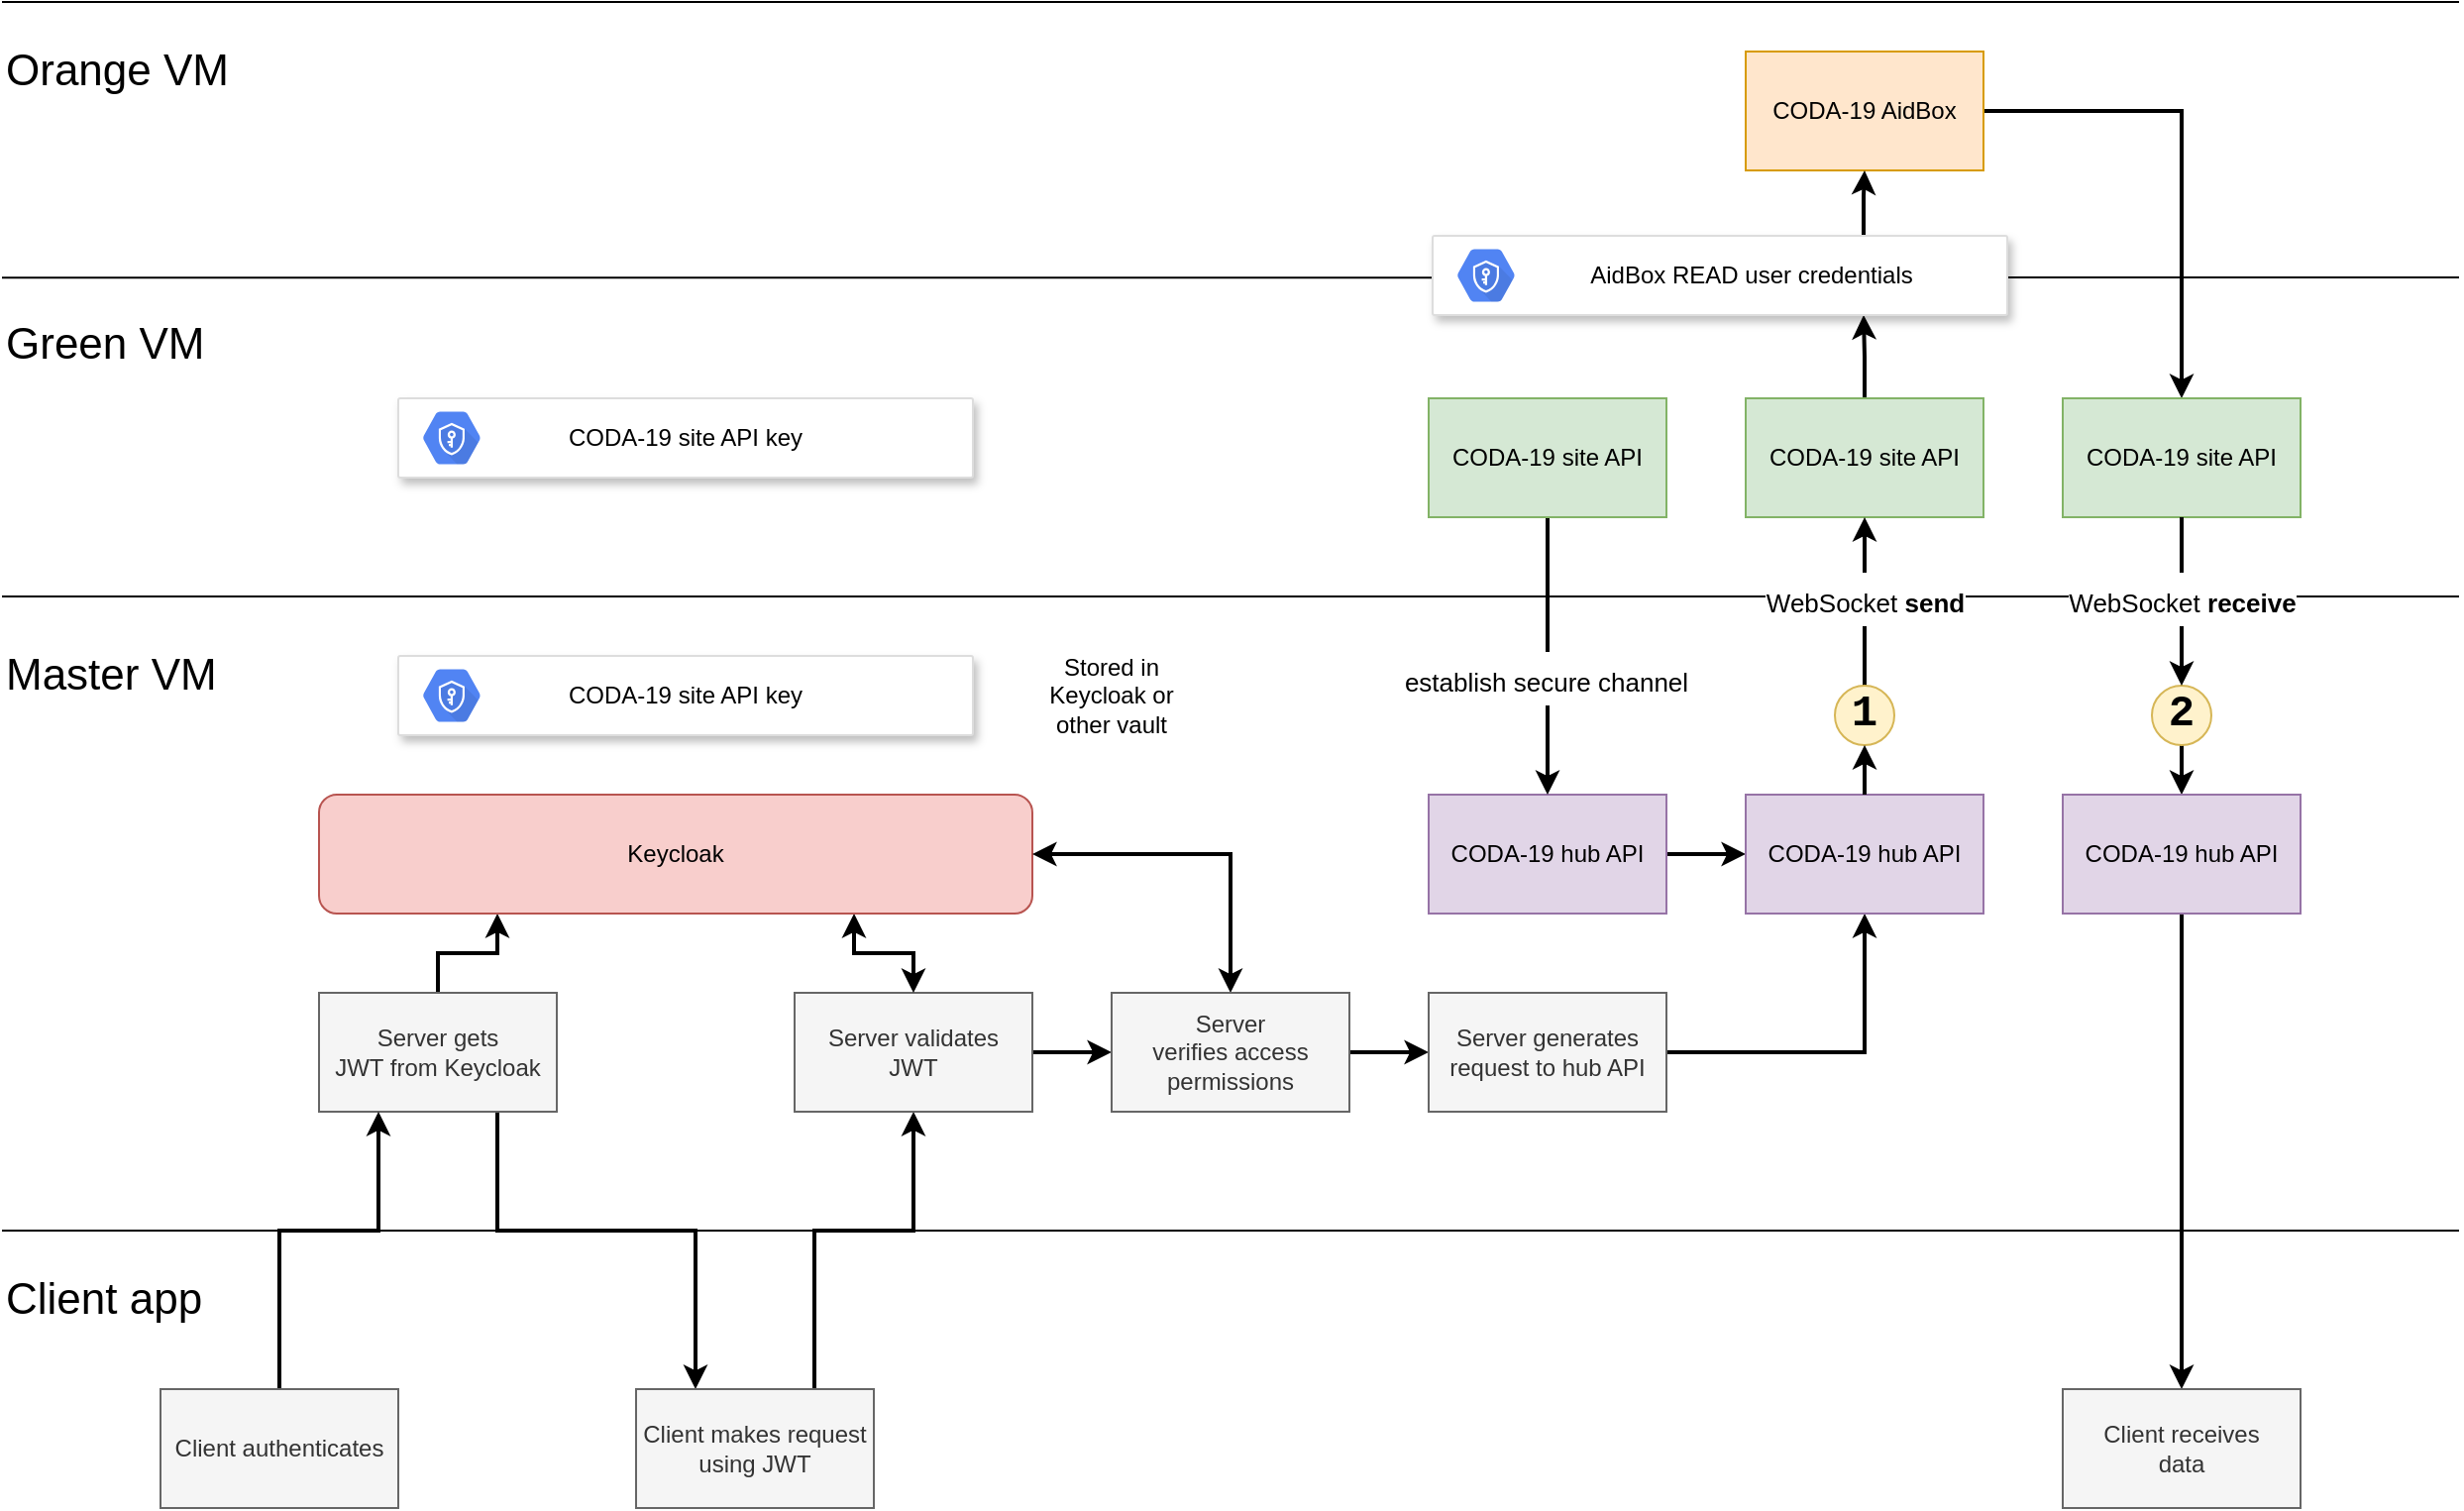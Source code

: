 <mxfile version="13.9.9" type="github"><diagram id="xXC8S_svYIRL2FnE1IQ2" name="Page-1"><mxGraphModel dx="2005" dy="1938" grid="1" gridSize="10" guides="1" tooltips="1" connect="1" arrows="1" fold="1" page="1" pageScale="1" pageWidth="4000" pageHeight="2400" math="0" shadow="0"><root><mxCell id="0"/><mxCell id="1" parent="0"/><mxCell id="JVTaZavZ11wcBZYtvzni-7" style="edgeStyle=orthogonalEdgeStyle;rounded=0;orthogonalLoop=1;jettySize=auto;html=1;exitX=0.75;exitY=1;exitDx=0;exitDy=0;entryX=0.25;entryY=0;entryDx=0;entryDy=0;strokeWidth=2;" parent="1" source="JVTaZavZ11wcBZYtvzni-1" target="JVTaZavZ11wcBZYtvzni-3" edge="1"><mxGeometry relative="1" as="geometry"><Array as="points"><mxPoint x="290" y="640"/><mxPoint x="390" y="640"/></Array></mxGeometry></mxCell><mxCell id="JVTaZavZ11wcBZYtvzni-10" style="edgeStyle=orthogonalEdgeStyle;rounded=0;orthogonalLoop=1;jettySize=auto;html=1;exitX=0.5;exitY=0;exitDx=0;exitDy=0;entryX=0.25;entryY=1;entryDx=0;entryDy=0;strokeWidth=2;" parent="1" source="JVTaZavZ11wcBZYtvzni-1" target="JVTaZavZ11wcBZYtvzni-9" edge="1"><mxGeometry relative="1" as="geometry"/></mxCell><mxCell id="JVTaZavZ11wcBZYtvzni-1" value="Server gets&lt;br&gt;JWT from Keycloak" style="rounded=0;whiteSpace=wrap;html=1;fillColor=#f5f5f5;strokeColor=#666666;fontColor=#333333;" parent="1" vertex="1"><mxGeometry x="200" y="520" width="120" height="60" as="geometry"/></mxCell><mxCell id="JVTaZavZ11wcBZYtvzni-6" style="edgeStyle=orthogonalEdgeStyle;rounded=0;orthogonalLoop=1;jettySize=auto;html=1;exitX=0.5;exitY=0;exitDx=0;exitDy=0;entryX=0.25;entryY=1;entryDx=0;entryDy=0;strokeWidth=2;" parent="1" source="JVTaZavZ11wcBZYtvzni-2" target="JVTaZavZ11wcBZYtvzni-1" edge="1"><mxGeometry relative="1" as="geometry"><Array as="points"><mxPoint x="180" y="640"/><mxPoint x="230" y="640"/></Array></mxGeometry></mxCell><mxCell id="JVTaZavZ11wcBZYtvzni-2" value="Client authenticates" style="rounded=0;whiteSpace=wrap;html=1;fillColor=#f5f5f5;strokeColor=#666666;fontColor=#333333;" parent="1" vertex="1"><mxGeometry x="120" y="720" width="120" height="60" as="geometry"/></mxCell><mxCell id="JVTaZavZ11wcBZYtvzni-8" style="edgeStyle=orthogonalEdgeStyle;rounded=0;orthogonalLoop=1;jettySize=auto;html=1;exitX=0.75;exitY=0;exitDx=0;exitDy=0;strokeWidth=2;" parent="1" source="JVTaZavZ11wcBZYtvzni-3" target="JVTaZavZ11wcBZYtvzni-4" edge="1"><mxGeometry relative="1" as="geometry"><Array as="points"><mxPoint x="450" y="640"/><mxPoint x="500" y="640"/></Array></mxGeometry></mxCell><mxCell id="JVTaZavZ11wcBZYtvzni-3" value="Client makes request using JWT" style="rounded=0;whiteSpace=wrap;html=1;fillColor=#f5f5f5;strokeColor=#666666;fontColor=#333333;" parent="1" vertex="1"><mxGeometry x="360" y="720" width="120" height="60" as="geometry"/></mxCell><mxCell id="JVTaZavZ11wcBZYtvzni-15" style="edgeStyle=orthogonalEdgeStyle;rounded=0;orthogonalLoop=1;jettySize=auto;html=1;exitX=1;exitY=0.5;exitDx=0;exitDy=0;entryX=0;entryY=0.5;entryDx=0;entryDy=0;startArrow=none;startFill=0;strokeWidth=2;" parent="1" source="JVTaZavZ11wcBZYtvzni-4" target="JVTaZavZ11wcBZYtvzni-12" edge="1"><mxGeometry relative="1" as="geometry"/></mxCell><mxCell id="JVTaZavZ11wcBZYtvzni-4" value="Server validates&lt;br&gt;JWT" style="rounded=0;whiteSpace=wrap;html=1;fillColor=#f5f5f5;strokeColor=#666666;fontColor=#333333;" parent="1" vertex="1"><mxGeometry x="440" y="520" width="120" height="60" as="geometry"/></mxCell><mxCell id="JVTaZavZ11wcBZYtvzni-5" value="" style="endArrow=none;html=1;" parent="1" edge="1"><mxGeometry width="50" height="50" relative="1" as="geometry"><mxPoint x="40" y="640" as="sourcePoint"/><mxPoint x="1280" y="640" as="targetPoint"/></mxGeometry></mxCell><mxCell id="JVTaZavZ11wcBZYtvzni-11" style="edgeStyle=orthogonalEdgeStyle;rounded=0;orthogonalLoop=1;jettySize=auto;html=1;exitX=0.75;exitY=1;exitDx=0;exitDy=0;strokeWidth=2;startArrow=classic;startFill=1;" parent="1" source="JVTaZavZ11wcBZYtvzni-9" target="JVTaZavZ11wcBZYtvzni-4" edge="1"><mxGeometry relative="1" as="geometry"/></mxCell><mxCell id="JVTaZavZ11wcBZYtvzni-9" value="Keycloak" style="rounded=1;whiteSpace=wrap;html=1;fillColor=#f8cecc;strokeColor=#b85450;" parent="1" vertex="1"><mxGeometry x="200" y="420" width="360" height="60" as="geometry"/></mxCell><mxCell id="JVTaZavZ11wcBZYtvzni-14" style="edgeStyle=orthogonalEdgeStyle;rounded=0;orthogonalLoop=1;jettySize=auto;html=1;exitX=0.5;exitY=0;exitDx=0;exitDy=0;entryX=1;entryY=0.5;entryDx=0;entryDy=0;strokeWidth=2;startArrow=classic;startFill=1;" parent="1" source="JVTaZavZ11wcBZYtvzni-12" target="JVTaZavZ11wcBZYtvzni-9" edge="1"><mxGeometry relative="1" as="geometry"/></mxCell><mxCell id="JVTaZavZ11wcBZYtvzni-18" style="edgeStyle=orthogonalEdgeStyle;rounded=0;orthogonalLoop=1;jettySize=auto;html=1;exitX=1;exitY=0.5;exitDx=0;exitDy=0;startArrow=none;startFill=0;strokeWidth=2;" parent="1" source="JVTaZavZ11wcBZYtvzni-12" target="JVTaZavZ11wcBZYtvzni-17" edge="1"><mxGeometry relative="1" as="geometry"/></mxCell><mxCell id="JVTaZavZ11wcBZYtvzni-12" value="Server&lt;br&gt;verifies access&lt;br&gt;permissions" style="rounded=0;whiteSpace=wrap;html=1;fillColor=#f5f5f5;strokeColor=#666666;fontColor=#333333;" parent="1" vertex="1"><mxGeometry x="600" y="520" width="120" height="60" as="geometry"/></mxCell><mxCell id="JVTaZavZ11wcBZYtvzni-62" style="edgeStyle=orthogonalEdgeStyle;rounded=0;orthogonalLoop=1;jettySize=auto;html=1;exitX=1;exitY=0.5;exitDx=0;exitDy=0;startArrow=none;startFill=0;strokeWidth=2;fontSize=22;" parent="1" source="JVTaZavZ11wcBZYtvzni-17" target="JVTaZavZ11wcBZYtvzni-59" edge="1"><mxGeometry relative="1" as="geometry"/></mxCell><mxCell id="JVTaZavZ11wcBZYtvzni-17" value="Server generates request to hub API" style="rounded=0;whiteSpace=wrap;html=1;fillColor=#f5f5f5;strokeColor=#666666;fontColor=#333333;" parent="1" vertex="1"><mxGeometry x="760" y="520" width="120" height="60" as="geometry"/></mxCell><mxCell id="JVTaZavZ11wcBZYtvzni-20" value="" style="endArrow=none;html=1;" parent="1" edge="1"><mxGeometry width="50" height="50" relative="1" as="geometry"><mxPoint x="40" y="320" as="sourcePoint"/><mxPoint x="1280" y="320" as="targetPoint"/></mxGeometry></mxCell><mxCell id="JVTaZavZ11wcBZYtvzni-71" style="edgeStyle=orthogonalEdgeStyle;rounded=0;orthogonalLoop=1;jettySize=auto;html=1;exitX=0.5;exitY=0;exitDx=0;exitDy=0;entryX=0.75;entryY=1;entryDx=0;entryDy=0;startArrow=none;startFill=0;strokeWidth=2;fontSize=22;" parent="1" source="JVTaZavZ11wcBZYtvzni-21" target="JVTaZavZ11wcBZYtvzni-65" edge="1"><mxGeometry relative="1" as="geometry"/></mxCell><mxCell id="JVTaZavZ11wcBZYtvzni-21" value="CODA-19 site API" style="rounded=0;whiteSpace=wrap;html=1;fillColor=#d5e8d4;strokeColor=#82b366;" parent="1" vertex="1"><mxGeometry x="920" y="220" width="120" height="60" as="geometry"/></mxCell><mxCell id="JVTaZavZ11wcBZYtvzni-29" value="" style="strokeColor=#dddddd;shadow=1;strokeWidth=1;rounded=1;absoluteArcSize=1;arcSize=2;" parent="1" vertex="1"><mxGeometry x="240" y="350" width="290" height="40" as="geometry"/></mxCell><mxCell id="JVTaZavZ11wcBZYtvzni-30" value="" style="dashed=0;connectable=0;html=1;fillColor=#5184F3;strokeColor=none;shape=mxgraph.gcp2.hexIcon;prIcon=key_management_service;part=1;labelPosition=right;verticalLabelPosition=middle;align=center;verticalAlign=middle;spacingLeft=5;fontColor=#999999;fontSize=12;" parent="JVTaZavZ11wcBZYtvzni-29" vertex="1"><mxGeometry y="0.5" width="44" height="39" relative="1" as="geometry"><mxPoint x="5" y="-19.5" as="offset"/></mxGeometry></mxCell><mxCell id="JVTaZavZ11wcBZYtvzni-31" value="CODA-19 site API key" style="text;html=1;strokeColor=none;fillColor=none;align=center;verticalAlign=middle;whiteSpace=wrap;rounded=0;" parent="JVTaZavZ11wcBZYtvzni-29" vertex="1"><mxGeometry x="70" y="13.333" width="150" height="13.333" as="geometry"/></mxCell><mxCell id="JVTaZavZ11wcBZYtvzni-35" value="Stored in Keycloak or other vault" style="text;html=1;strokeColor=none;fillColor=none;align=center;verticalAlign=middle;whiteSpace=wrap;rounded=0;" parent="1" vertex="1"><mxGeometry x="560" y="345" width="80" height="50" as="geometry"/></mxCell><mxCell id="JVTaZavZ11wcBZYtvzni-43" value="" style="endArrow=none;html=1;" parent="1" edge="1"><mxGeometry width="50" height="50" relative="1" as="geometry"><mxPoint x="40" y="159.17" as="sourcePoint"/><mxPoint x="1280" y="159" as="targetPoint"/></mxGeometry></mxCell><mxCell id="JVTaZavZ11wcBZYtvzni-74" style="edgeStyle=orthogonalEdgeStyle;rounded=0;orthogonalLoop=1;jettySize=auto;html=1;exitX=1;exitY=0.5;exitDx=0;exitDy=0;startArrow=none;startFill=0;strokeWidth=2;fontSize=22;" parent="1" source="JVTaZavZ11wcBZYtvzni-44" target="JVTaZavZ11wcBZYtvzni-73" edge="1"><mxGeometry relative="1" as="geometry"/></mxCell><mxCell id="JVTaZavZ11wcBZYtvzni-44" value="CODA-19 AidBox" style="rounded=0;whiteSpace=wrap;html=1;fillColor=#ffe6cc;strokeColor=#d79b00;" parent="1" vertex="1"><mxGeometry x="920" y="45" width="120" height="60" as="geometry"/></mxCell><mxCell id="JVTaZavZ11wcBZYtvzni-45" value="Orange VM" style="text;html=1;strokeColor=none;fillColor=none;align=left;verticalAlign=middle;whiteSpace=wrap;rounded=0;fontSize=22;" parent="1" vertex="1"><mxGeometry x="40" y="40" width="150" height="30" as="geometry"/></mxCell><mxCell id="JVTaZavZ11wcBZYtvzni-46" value="" style="strokeColor=#dddddd;shadow=1;strokeWidth=1;rounded=1;absoluteArcSize=1;arcSize=2;" parent="1" vertex="1"><mxGeometry x="240" y="220" width="290" height="40" as="geometry"/></mxCell><mxCell id="JVTaZavZ11wcBZYtvzni-47" value="" style="dashed=0;connectable=0;html=1;fillColor=#5184F3;strokeColor=none;shape=mxgraph.gcp2.hexIcon;prIcon=key_management_service;part=1;labelPosition=right;verticalLabelPosition=middle;align=center;verticalAlign=middle;spacingLeft=5;fontColor=#999999;fontSize=12;" parent="JVTaZavZ11wcBZYtvzni-46" vertex="1"><mxGeometry y="0.5" width="44" height="39" relative="1" as="geometry"><mxPoint x="5" y="-19.5" as="offset"/></mxGeometry></mxCell><mxCell id="JVTaZavZ11wcBZYtvzni-48" value="CODA-19 site API key" style="text;html=1;strokeColor=none;fillColor=none;align=center;verticalAlign=middle;whiteSpace=wrap;rounded=0;" parent="JVTaZavZ11wcBZYtvzni-46" vertex="1"><mxGeometry x="70" y="13.333" width="150" height="13.333" as="geometry"/></mxCell><mxCell id="JVTaZavZ11wcBZYtvzni-49" value="Green VM" style="text;html=1;strokeColor=none;fillColor=none;align=left;verticalAlign=middle;whiteSpace=wrap;rounded=0;fontSize=22;" parent="1" vertex="1"><mxGeometry x="40" y="178" width="150" height="30" as="geometry"/></mxCell><mxCell id="JVTaZavZ11wcBZYtvzni-50" value="Master VM" style="text;html=1;strokeColor=none;fillColor=none;align=left;verticalAlign=middle;whiteSpace=wrap;rounded=0;fontSize=22;" parent="1" vertex="1"><mxGeometry x="40" y="345" width="150" height="30" as="geometry"/></mxCell><mxCell id="JVTaZavZ11wcBZYtvzni-51" value="Client app" style="text;html=1;strokeColor=none;fillColor=none;align=left;verticalAlign=middle;whiteSpace=wrap;rounded=0;fontSize=22;" parent="1" vertex="1"><mxGeometry x="40" y="660" width="150" height="30" as="geometry"/></mxCell><mxCell id="JVTaZavZ11wcBZYtvzni-52" value="" style="endArrow=none;html=1;" parent="1" edge="1"><mxGeometry width="50" height="50" relative="1" as="geometry"><mxPoint x="40" y="20" as="sourcePoint"/><mxPoint x="1280" y="20" as="targetPoint"/></mxGeometry></mxCell><mxCell id="JVTaZavZ11wcBZYtvzni-63" style="edgeStyle=orthogonalEdgeStyle;rounded=0;orthogonalLoop=1;jettySize=auto;html=1;exitX=1;exitY=0.5;exitDx=0;exitDy=0;startArrow=none;startFill=0;strokeWidth=2;fontSize=22;" parent="1" source="JVTaZavZ11wcBZYtvzni-53" target="JVTaZavZ11wcBZYtvzni-59" edge="1"><mxGeometry relative="1" as="geometry"/></mxCell><mxCell id="JVTaZavZ11wcBZYtvzni-53" value="CODA-19 hub API" style="rounded=0;whiteSpace=wrap;html=1;strokeColor=#9673a6;fillColor=#e1d5e7;" parent="1" vertex="1"><mxGeometry x="760" y="420" width="120" height="60" as="geometry"/></mxCell><mxCell id="JVTaZavZ11wcBZYtvzni-56" style="edgeStyle=orthogonalEdgeStyle;rounded=0;orthogonalLoop=1;jettySize=auto;html=1;exitX=0.5;exitY=1;exitDx=0;exitDy=0;startArrow=none;startFill=0;strokeWidth=2;fontSize=22;" parent="1" source="JVTaZavZ11wcBZYtvzni-54" target="JVTaZavZ11wcBZYtvzni-53" edge="1"><mxGeometry relative="1" as="geometry"/></mxCell><mxCell id="JVTaZavZ11wcBZYtvzni-57" value="&lt;font style=&quot;font-size: 11px ; line-height: 90%&quot;&gt;&lt;br&gt;&lt;/font&gt;" style="edgeLabel;html=1;align=center;verticalAlign=middle;resizable=0;points=[];fontSize=22;" parent="JVTaZavZ11wcBZYtvzni-56" vertex="1" connectable="0"><mxGeometry x="0.211" y="1" relative="1" as="geometry"><mxPoint as="offset"/></mxGeometry></mxCell><mxCell id="JVTaZavZ11wcBZYtvzni-58" value="&lt;span style=&quot;font-size: 13px&quot;&gt;establish secure channel&lt;br&gt;&lt;/span&gt;" style="edgeLabel;html=1;align=center;verticalAlign=middle;resizable=0;points=[];fontSize=22;" parent="JVTaZavZ11wcBZYtvzni-56" vertex="1" connectable="0"><mxGeometry x="-0.116" y="-1" relative="1" as="geometry"><mxPoint y="18.33" as="offset"/></mxGeometry></mxCell><mxCell id="JVTaZavZ11wcBZYtvzni-54" value="CODA-19 site API" style="rounded=0;whiteSpace=wrap;html=1;fillColor=#d5e8d4;strokeColor=#82b366;" parent="1" vertex="1"><mxGeometry x="760" y="220" width="120" height="60" as="geometry"/></mxCell><mxCell id="JVTaZavZ11wcBZYtvzni-61" style="edgeStyle=orthogonalEdgeStyle;rounded=0;orthogonalLoop=1;jettySize=auto;html=1;exitX=0.5;exitY=0;exitDx=0;exitDy=0;startArrow=none;startFill=0;strokeWidth=2;fontSize=22;" parent="1" source="JVTaZavZ11wcBZYtvzni-85" target="JVTaZavZ11wcBZYtvzni-21" edge="1"><mxGeometry relative="1" as="geometry"/></mxCell><mxCell id="JVTaZavZ11wcBZYtvzni-64" value="&lt;font style=&quot;font-size: 13px&quot;&gt;WebSocket &lt;b&gt;send&lt;/b&gt;&lt;br&gt;&lt;/font&gt;" style="edgeLabel;html=1;align=center;verticalAlign=middle;resizable=0;points=[];fontSize=22;" parent="JVTaZavZ11wcBZYtvzni-61" vertex="1" connectable="0"><mxGeometry x="-0.148" y="5" relative="1" as="geometry"><mxPoint x="5" y="-8.33" as="offset"/></mxGeometry></mxCell><mxCell id="JVTaZavZ11wcBZYtvzni-59" value="CODA-19 hub API" style="rounded=0;whiteSpace=wrap;html=1;fillColor=#e1d5e7;strokeColor=#9673a6;" parent="1" vertex="1"><mxGeometry x="920" y="420" width="120" height="60" as="geometry"/></mxCell><mxCell id="JVTaZavZ11wcBZYtvzni-72" style="edgeStyle=orthogonalEdgeStyle;rounded=0;orthogonalLoop=1;jettySize=auto;html=1;exitX=0.75;exitY=0;exitDx=0;exitDy=0;startArrow=none;startFill=0;strokeWidth=2;fontSize=22;" parent="1" source="JVTaZavZ11wcBZYtvzni-65" target="JVTaZavZ11wcBZYtvzni-44" edge="1"><mxGeometry relative="1" as="geometry"/></mxCell><mxCell id="JVTaZavZ11wcBZYtvzni-65" value="" style="strokeColor=#dddddd;shadow=1;strokeWidth=1;rounded=1;absoluteArcSize=1;arcSize=2;" parent="1" vertex="1"><mxGeometry x="762" y="138" width="290" height="40" as="geometry"/></mxCell><mxCell id="JVTaZavZ11wcBZYtvzni-66" value="" style="dashed=0;connectable=0;html=1;fillColor=#5184F3;strokeColor=none;shape=mxgraph.gcp2.hexIcon;prIcon=key_management_service;part=1;labelPosition=right;verticalLabelPosition=middle;align=center;verticalAlign=middle;spacingLeft=5;fontColor=#999999;fontSize=12;" parent="JVTaZavZ11wcBZYtvzni-65" vertex="1"><mxGeometry y="0.5" width="44" height="39" relative="1" as="geometry"><mxPoint x="5" y="-19.5" as="offset"/></mxGeometry></mxCell><mxCell id="JVTaZavZ11wcBZYtvzni-67" value="AidBox READ user credentials" style="text;html=1;strokeColor=none;fillColor=none;align=center;verticalAlign=middle;whiteSpace=wrap;rounded=0;" parent="JVTaZavZ11wcBZYtvzni-65" vertex="1"><mxGeometry x="71" y="13.33" width="180" height="13.33" as="geometry"/></mxCell><mxCell id="JVTaZavZ11wcBZYtvzni-77" style="edgeStyle=orthogonalEdgeStyle;rounded=0;orthogonalLoop=1;jettySize=auto;html=1;exitX=0.5;exitY=1;exitDx=0;exitDy=0;startArrow=none;startFill=0;strokeWidth=2;fontSize=22;" parent="1" source="JVTaZavZ11wcBZYtvzni-89" target="JVTaZavZ11wcBZYtvzni-76" edge="1"><mxGeometry relative="1" as="geometry"/></mxCell><mxCell id="JVTaZavZ11wcBZYtvzni-73" value="CODA-19 site API" style="rounded=0;whiteSpace=wrap;html=1;fillColor=#d5e8d4;strokeColor=#82b366;" parent="1" vertex="1"><mxGeometry x="1080" y="220" width="120" height="60" as="geometry"/></mxCell><mxCell id="JVTaZavZ11wcBZYtvzni-83" style="edgeStyle=orthogonalEdgeStyle;rounded=0;orthogonalLoop=1;jettySize=auto;html=1;exitX=0.5;exitY=1;exitDx=0;exitDy=0;startArrow=none;startFill=0;strokeWidth=2;fontFamily=Courier New;fontSize=14;" parent="1" source="JVTaZavZ11wcBZYtvzni-76" target="JVTaZavZ11wcBZYtvzni-82" edge="1"><mxGeometry relative="1" as="geometry"/></mxCell><mxCell id="JVTaZavZ11wcBZYtvzni-76" value="CODA-19 hub API" style="rounded=0;whiteSpace=wrap;html=1;fillColor=#e1d5e7;strokeColor=#9673a6;" parent="1" vertex="1"><mxGeometry x="1080" y="420" width="120" height="60" as="geometry"/></mxCell><mxCell id="JVTaZavZ11wcBZYtvzni-82" value="Client receives&lt;br&gt;data" style="rounded=0;whiteSpace=wrap;html=1;fillColor=#f5f5f5;strokeColor=#666666;fontColor=#333333;" parent="1" vertex="1"><mxGeometry x="1080" y="720" width="120" height="60" as="geometry"/></mxCell><mxCell id="JVTaZavZ11wcBZYtvzni-85" value="&lt;font style=&quot;font-size: 22px&quot;&gt;&lt;b&gt;1&lt;/b&gt;&lt;/font&gt;" style="ellipse;whiteSpace=wrap;html=1;aspect=fixed;fillColor=#fff2cc;fontFamily=Courier New;fontSize=14;align=center;strokeColor=#d6b656;" parent="1" vertex="1"><mxGeometry x="965" y="365" width="30" height="30" as="geometry"/></mxCell><mxCell id="JVTaZavZ11wcBZYtvzni-86" style="edgeStyle=orthogonalEdgeStyle;rounded=0;orthogonalLoop=1;jettySize=auto;html=1;exitX=0.5;exitY=0;exitDx=0;exitDy=0;startArrow=none;startFill=0;strokeWidth=2;fontSize=22;" parent="1" source="JVTaZavZ11wcBZYtvzni-59" target="JVTaZavZ11wcBZYtvzni-85" edge="1"><mxGeometry relative="1" as="geometry"><mxPoint x="980" y="420" as="sourcePoint"/><mxPoint x="980" y="280" as="targetPoint"/></mxGeometry></mxCell><mxCell id="JVTaZavZ11wcBZYtvzni-89" value="&lt;font style=&quot;font-size: 22px&quot;&gt;&lt;b&gt;2&lt;/b&gt;&lt;/font&gt;" style="ellipse;whiteSpace=wrap;html=1;aspect=fixed;fillColor=#fff2cc;fontFamily=Courier New;fontSize=14;align=center;strokeColor=#d6b656;" parent="1" vertex="1"><mxGeometry x="1125" y="365" width="30" height="30" as="geometry"/></mxCell><mxCell id="JVTaZavZ11wcBZYtvzni-92" style="edgeStyle=orthogonalEdgeStyle;rounded=0;orthogonalLoop=1;jettySize=auto;html=1;exitX=0.5;exitY=1;exitDx=0;exitDy=0;startArrow=none;startFill=0;strokeWidth=2;fontSize=22;" parent="1" source="JVTaZavZ11wcBZYtvzni-73" target="JVTaZavZ11wcBZYtvzni-89" edge="1"><mxGeometry relative="1" as="geometry"><mxPoint x="1140" y="280" as="sourcePoint"/><mxPoint x="1140" y="420" as="targetPoint"/></mxGeometry></mxCell><mxCell id="JVTaZavZ11wcBZYtvzni-93" value="&lt;span style=&quot;font-size: 13px&quot;&gt;WebSocket &lt;b&gt;receive&lt;/b&gt;&lt;/span&gt;" style="edgeLabel;html=1;align=center;verticalAlign=middle;resizable=0;points=[];fontSize=22;" parent="JVTaZavZ11wcBZYtvzni-92" vertex="1" connectable="0"><mxGeometry x="0.195" y="-7" relative="1" as="geometry"><mxPoint x="7" y="-10.0" as="offset"/></mxGeometry></mxCell></root></mxGraphModel></diagram></mxfile>